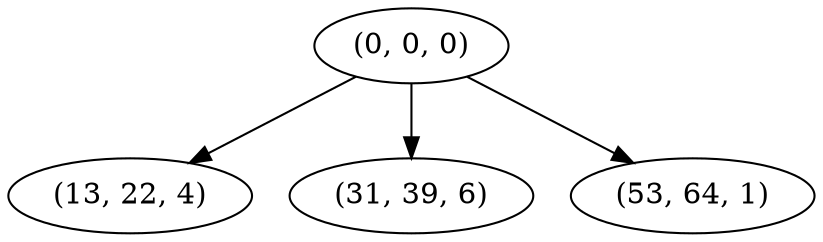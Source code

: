 digraph tree {
    "(0, 0, 0)";
    "(13, 22, 4)";
    "(31, 39, 6)";
    "(53, 64, 1)";
    "(0, 0, 0)" -> "(13, 22, 4)";
    "(0, 0, 0)" -> "(31, 39, 6)";
    "(0, 0, 0)" -> "(53, 64, 1)";
}
